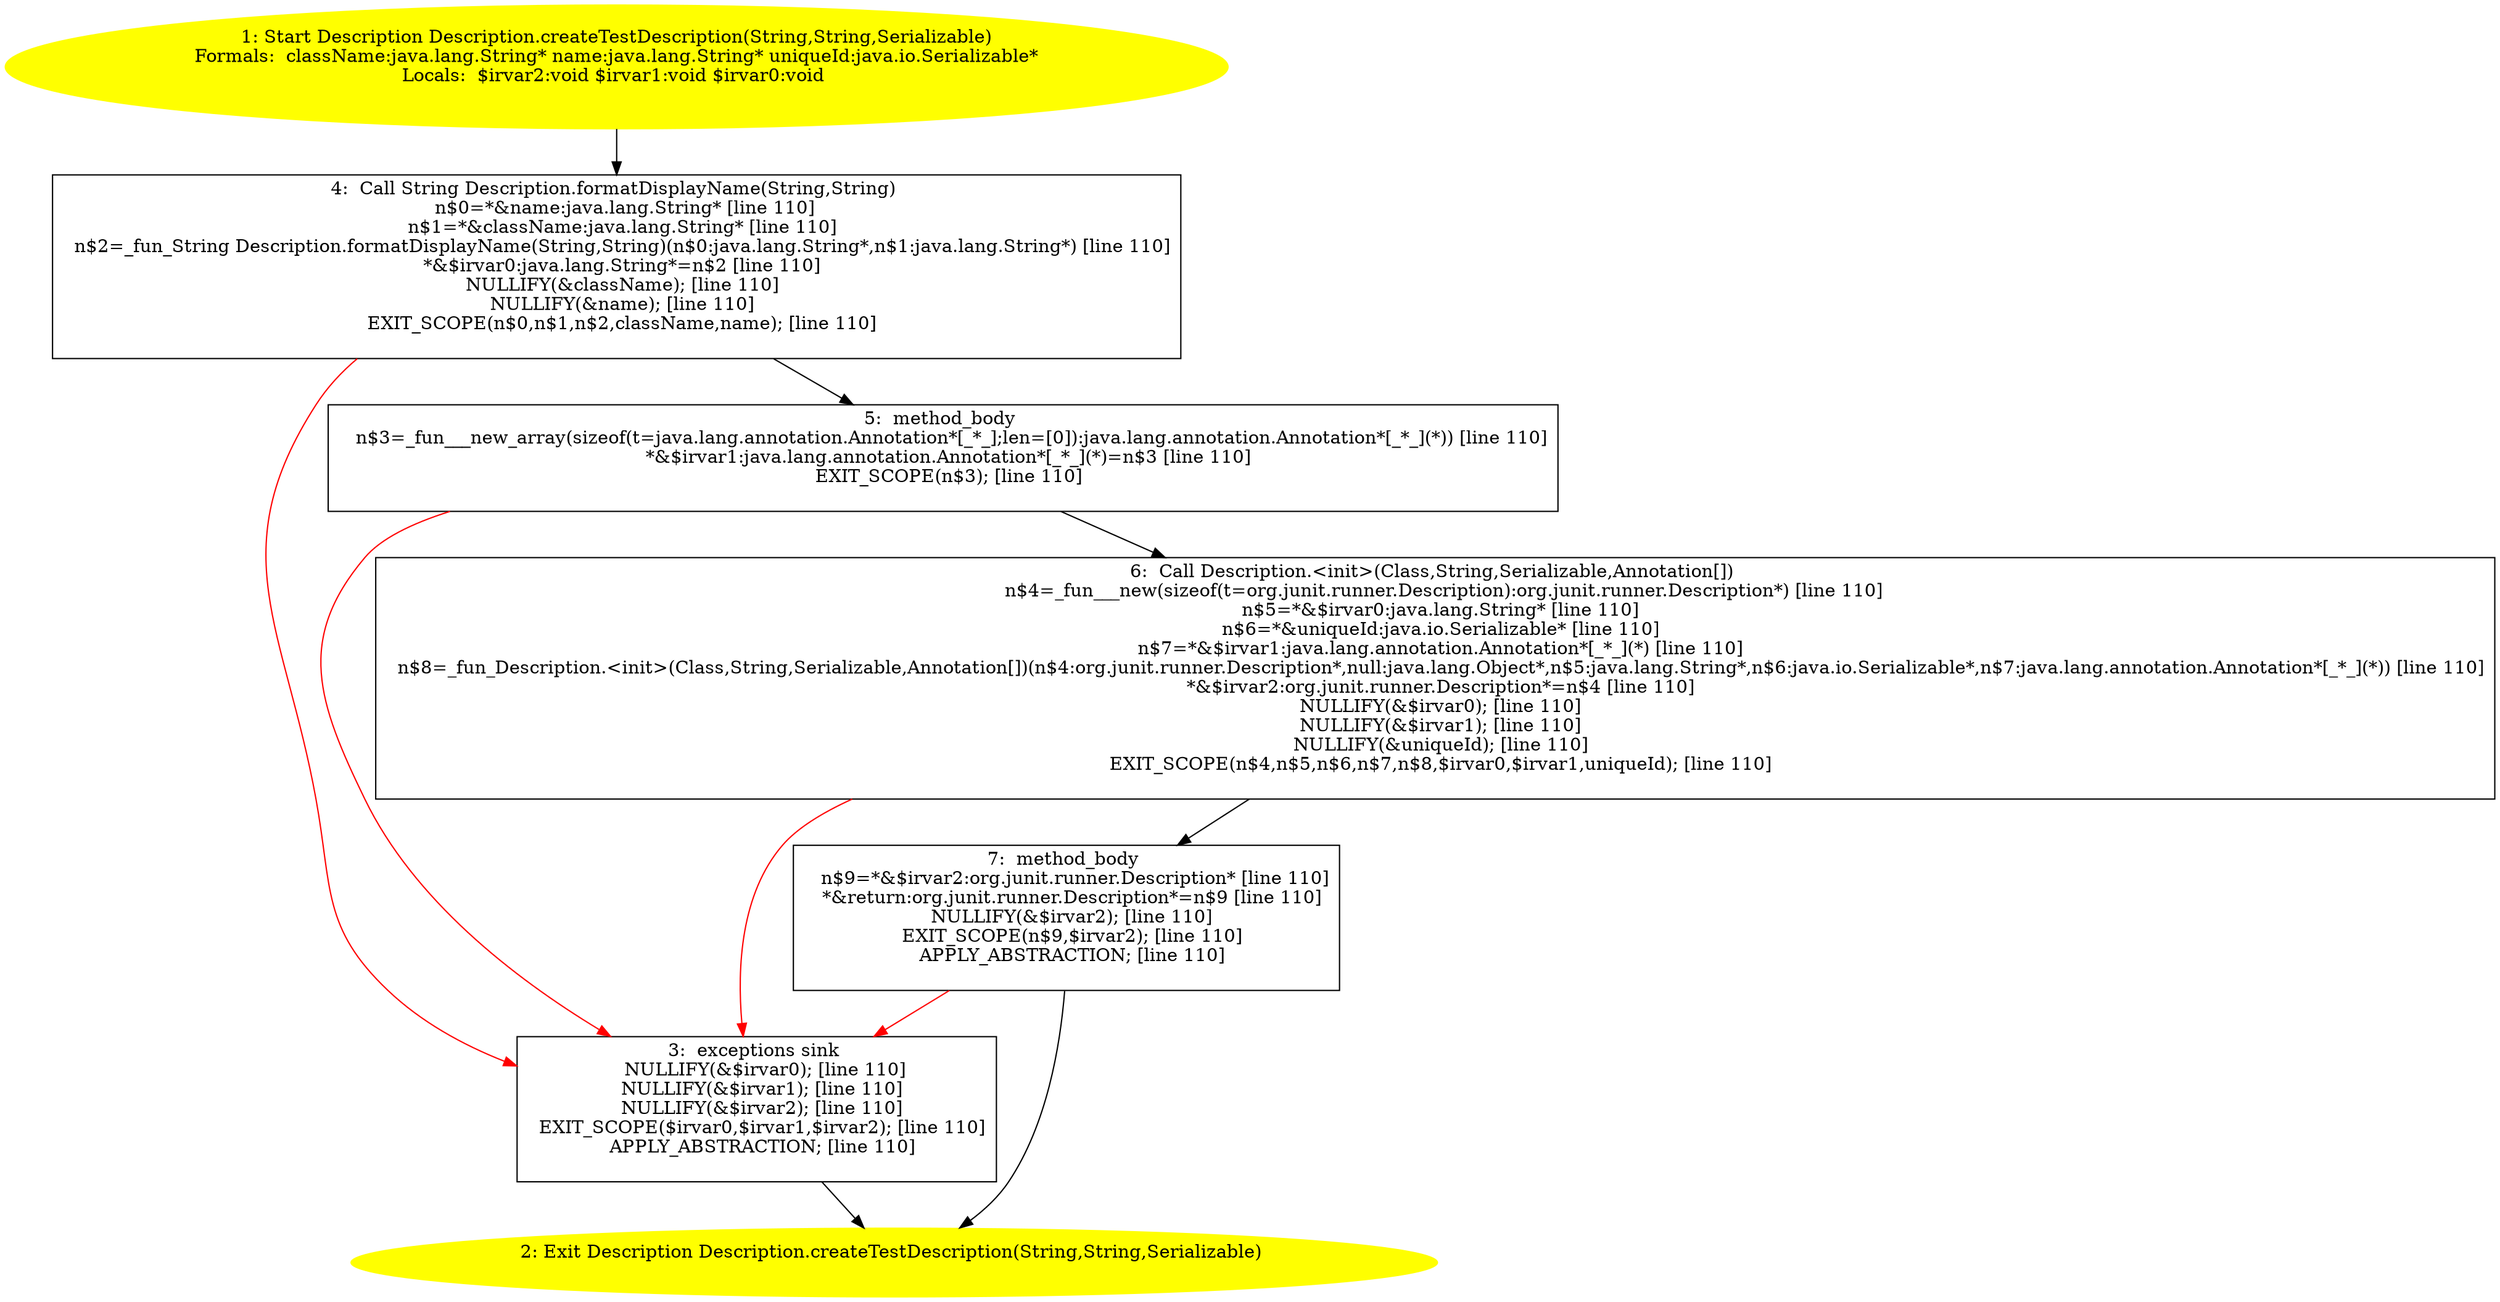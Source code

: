 /* @generated */
digraph cfg {
"org.junit.runner.Description.createTestDescription(java.lang.String,java.lang.String,java.io.Seriali.0ac49a2fc9defac0c14aa71058e5fa02_1" [label="1: Start Description Description.createTestDescription(String,String,Serializable)\nFormals:  className:java.lang.String* name:java.lang.String* uniqueId:java.io.Serializable*\nLocals:  $irvar2:void $irvar1:void $irvar0:void \n  " color=yellow style=filled]
	

	 "org.junit.runner.Description.createTestDescription(java.lang.String,java.lang.String,java.io.Seriali.0ac49a2fc9defac0c14aa71058e5fa02_1" -> "org.junit.runner.Description.createTestDescription(java.lang.String,java.lang.String,java.io.Seriali.0ac49a2fc9defac0c14aa71058e5fa02_4" ;
"org.junit.runner.Description.createTestDescription(java.lang.String,java.lang.String,java.io.Seriali.0ac49a2fc9defac0c14aa71058e5fa02_2" [label="2: Exit Description Description.createTestDescription(String,String,Serializable) \n  " color=yellow style=filled]
	

"org.junit.runner.Description.createTestDescription(java.lang.String,java.lang.String,java.io.Seriali.0ac49a2fc9defac0c14aa71058e5fa02_3" [label="3:  exceptions sink \n   NULLIFY(&$irvar0); [line 110]\n  NULLIFY(&$irvar1); [line 110]\n  NULLIFY(&$irvar2); [line 110]\n  EXIT_SCOPE($irvar0,$irvar1,$irvar2); [line 110]\n  APPLY_ABSTRACTION; [line 110]\n " shape="box"]
	

	 "org.junit.runner.Description.createTestDescription(java.lang.String,java.lang.String,java.io.Seriali.0ac49a2fc9defac0c14aa71058e5fa02_3" -> "org.junit.runner.Description.createTestDescription(java.lang.String,java.lang.String,java.io.Seriali.0ac49a2fc9defac0c14aa71058e5fa02_2" ;
"org.junit.runner.Description.createTestDescription(java.lang.String,java.lang.String,java.io.Seriali.0ac49a2fc9defac0c14aa71058e5fa02_4" [label="4:  Call String Description.formatDisplayName(String,String) \n   n$0=*&name:java.lang.String* [line 110]\n  n$1=*&className:java.lang.String* [line 110]\n  n$2=_fun_String Description.formatDisplayName(String,String)(n$0:java.lang.String*,n$1:java.lang.String*) [line 110]\n  *&$irvar0:java.lang.String*=n$2 [line 110]\n  NULLIFY(&className); [line 110]\n  NULLIFY(&name); [line 110]\n  EXIT_SCOPE(n$0,n$1,n$2,className,name); [line 110]\n " shape="box"]
	

	 "org.junit.runner.Description.createTestDescription(java.lang.String,java.lang.String,java.io.Seriali.0ac49a2fc9defac0c14aa71058e5fa02_4" -> "org.junit.runner.Description.createTestDescription(java.lang.String,java.lang.String,java.io.Seriali.0ac49a2fc9defac0c14aa71058e5fa02_5" ;
	 "org.junit.runner.Description.createTestDescription(java.lang.String,java.lang.String,java.io.Seriali.0ac49a2fc9defac0c14aa71058e5fa02_4" -> "org.junit.runner.Description.createTestDescription(java.lang.String,java.lang.String,java.io.Seriali.0ac49a2fc9defac0c14aa71058e5fa02_3" [color="red" ];
"org.junit.runner.Description.createTestDescription(java.lang.String,java.lang.String,java.io.Seriali.0ac49a2fc9defac0c14aa71058e5fa02_5" [label="5:  method_body \n   n$3=_fun___new_array(sizeof(t=java.lang.annotation.Annotation*[_*_];len=[0]):java.lang.annotation.Annotation*[_*_](*)) [line 110]\n  *&$irvar1:java.lang.annotation.Annotation*[_*_](*)=n$3 [line 110]\n  EXIT_SCOPE(n$3); [line 110]\n " shape="box"]
	

	 "org.junit.runner.Description.createTestDescription(java.lang.String,java.lang.String,java.io.Seriali.0ac49a2fc9defac0c14aa71058e5fa02_5" -> "org.junit.runner.Description.createTestDescription(java.lang.String,java.lang.String,java.io.Seriali.0ac49a2fc9defac0c14aa71058e5fa02_6" ;
	 "org.junit.runner.Description.createTestDescription(java.lang.String,java.lang.String,java.io.Seriali.0ac49a2fc9defac0c14aa71058e5fa02_5" -> "org.junit.runner.Description.createTestDescription(java.lang.String,java.lang.String,java.io.Seriali.0ac49a2fc9defac0c14aa71058e5fa02_3" [color="red" ];
"org.junit.runner.Description.createTestDescription(java.lang.String,java.lang.String,java.io.Seriali.0ac49a2fc9defac0c14aa71058e5fa02_6" [label="6:  Call Description.<init>(Class,String,Serializable,Annotation[]) \n   n$4=_fun___new(sizeof(t=org.junit.runner.Description):org.junit.runner.Description*) [line 110]\n  n$5=*&$irvar0:java.lang.String* [line 110]\n  n$6=*&uniqueId:java.io.Serializable* [line 110]\n  n$7=*&$irvar1:java.lang.annotation.Annotation*[_*_](*) [line 110]\n  n$8=_fun_Description.<init>(Class,String,Serializable,Annotation[])(n$4:org.junit.runner.Description*,null:java.lang.Object*,n$5:java.lang.String*,n$6:java.io.Serializable*,n$7:java.lang.annotation.Annotation*[_*_](*)) [line 110]\n  *&$irvar2:org.junit.runner.Description*=n$4 [line 110]\n  NULLIFY(&$irvar0); [line 110]\n  NULLIFY(&$irvar1); [line 110]\n  NULLIFY(&uniqueId); [line 110]\n  EXIT_SCOPE(n$4,n$5,n$6,n$7,n$8,$irvar0,$irvar1,uniqueId); [line 110]\n " shape="box"]
	

	 "org.junit.runner.Description.createTestDescription(java.lang.String,java.lang.String,java.io.Seriali.0ac49a2fc9defac0c14aa71058e5fa02_6" -> "org.junit.runner.Description.createTestDescription(java.lang.String,java.lang.String,java.io.Seriali.0ac49a2fc9defac0c14aa71058e5fa02_7" ;
	 "org.junit.runner.Description.createTestDescription(java.lang.String,java.lang.String,java.io.Seriali.0ac49a2fc9defac0c14aa71058e5fa02_6" -> "org.junit.runner.Description.createTestDescription(java.lang.String,java.lang.String,java.io.Seriali.0ac49a2fc9defac0c14aa71058e5fa02_3" [color="red" ];
"org.junit.runner.Description.createTestDescription(java.lang.String,java.lang.String,java.io.Seriali.0ac49a2fc9defac0c14aa71058e5fa02_7" [label="7:  method_body \n   n$9=*&$irvar2:org.junit.runner.Description* [line 110]\n  *&return:org.junit.runner.Description*=n$9 [line 110]\n  NULLIFY(&$irvar2); [line 110]\n  EXIT_SCOPE(n$9,$irvar2); [line 110]\n  APPLY_ABSTRACTION; [line 110]\n " shape="box"]
	

	 "org.junit.runner.Description.createTestDescription(java.lang.String,java.lang.String,java.io.Seriali.0ac49a2fc9defac0c14aa71058e5fa02_7" -> "org.junit.runner.Description.createTestDescription(java.lang.String,java.lang.String,java.io.Seriali.0ac49a2fc9defac0c14aa71058e5fa02_2" ;
	 "org.junit.runner.Description.createTestDescription(java.lang.String,java.lang.String,java.io.Seriali.0ac49a2fc9defac0c14aa71058e5fa02_7" -> "org.junit.runner.Description.createTestDescription(java.lang.String,java.lang.String,java.io.Seriali.0ac49a2fc9defac0c14aa71058e5fa02_3" [color="red" ];
}
